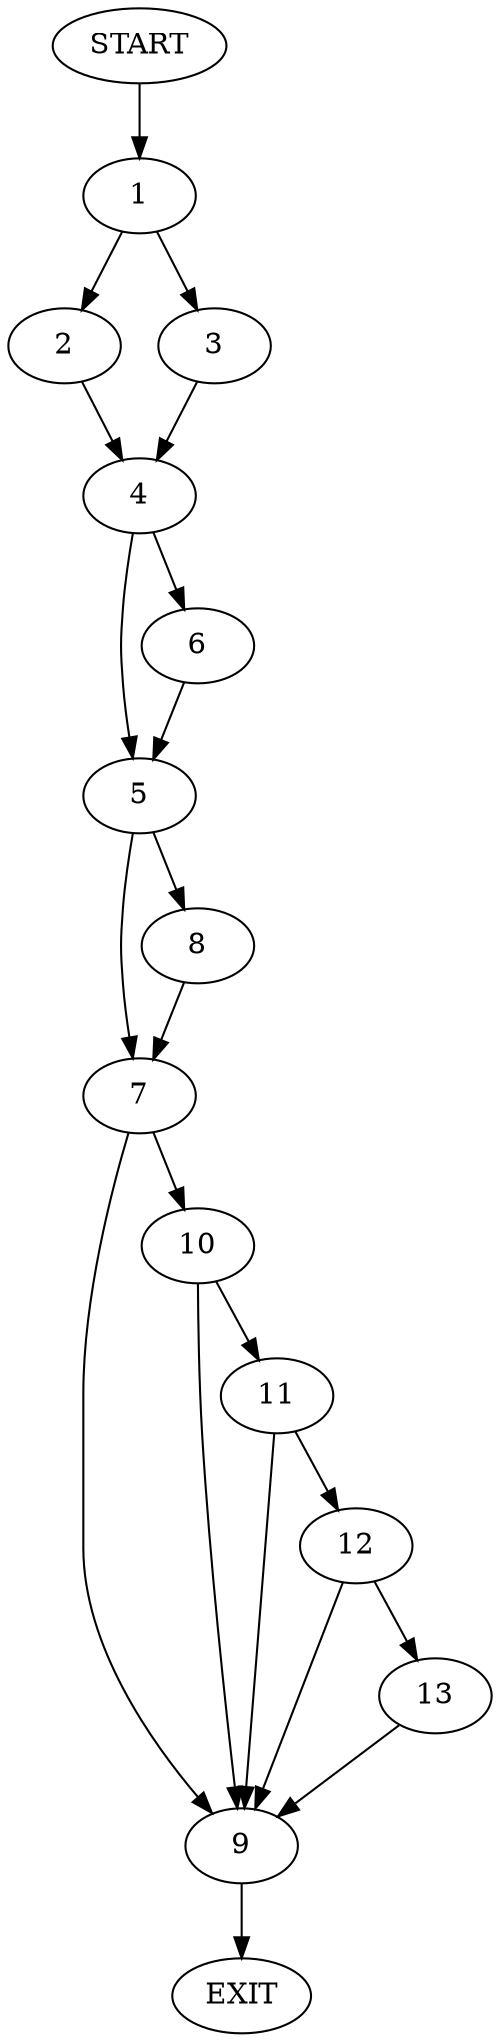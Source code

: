 digraph {
0 [label="START"]
14 [label="EXIT"]
0 -> 1
1 -> 2
1 -> 3
2 -> 4
3 -> 4
4 -> 5
4 -> 6
6 -> 5
5 -> 7
5 -> 8
7 -> 9
7 -> 10
8 -> 7
9 -> 14
10 -> 9
10 -> 11
11 -> 9
11 -> 12
12 -> 9
12 -> 13
13 -> 9
}
